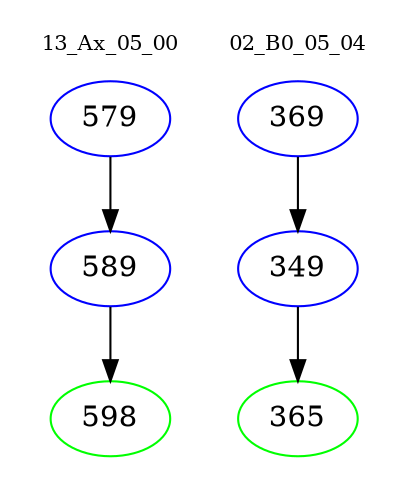 digraph{
subgraph cluster_0 {
color = white
label = "13_Ax_05_00";
fontsize=10;
T0_579 [label="579", color="blue"]
T0_579 -> T0_589 [color="black"]
T0_589 [label="589", color="blue"]
T0_589 -> T0_598 [color="black"]
T0_598 [label="598", color="green"]
}
subgraph cluster_1 {
color = white
label = "02_B0_05_04";
fontsize=10;
T1_369 [label="369", color="blue"]
T1_369 -> T1_349 [color="black"]
T1_349 [label="349", color="blue"]
T1_349 -> T1_365 [color="black"]
T1_365 [label="365", color="green"]
}
}
